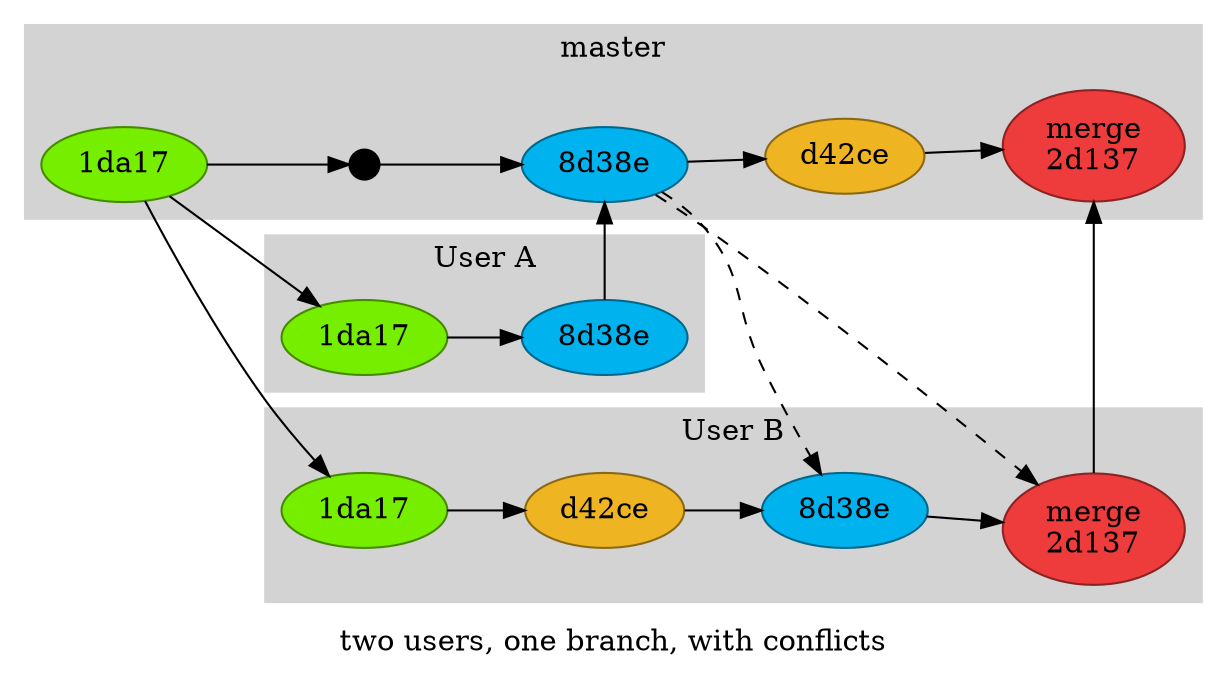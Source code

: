 digraph git {
	rankdir=LR
	label="two users, one branch, with conflicts"
	node [style=filled]

	subgraph cluster_master {
		label = "master"
		style=filled
		color=lightgrey

		m0 -> m1 -> m2 -> m3 -> m4
		m0 [label="1da17", color=chartreuse4, fillcolor=chartreuse2]
		m1 [shape=point, height=.2, width=.2]
		m2 [label="8d38e", color=deepskyblue4, fillcolor=deepskyblue2]
		m3 [label="d42ce", color=goldenrod4, fillcolor=goldenrod2]
		m4 [label="merge\n2d137", color=brown4, fillcolor=brown2]
	}
	subgraph cluster_0 {
		label="User A"
		style=filled
		color=lightgrey

		a0 [label="1da17", color=chartreuse4, fillcolor=chartreuse2]
		a1 [label="8d38e", color=deepskyblue4, fillcolor=deepskyblue2]
		m0 -> a0 -> a1 -> m2

	}
	subgraph cluster_1 {
		label="User B"
		style=filled
		color=lightgrey
		b0 [label="1da17", color=chartreuse4, fillcolor=chartreuse2]
		b1 [label="d42ce", color=goldenrod4, fillcolor=goldenrod2]
		b2 [label="8d38e", color=deepskyblue4, fillcolor=deepskyblue2]
		b3 [label="merge\n2d137", color=brown4, fillcolor=brown2]

		m0 -> b0 -> b1 -> b2 -> b3 -> m4
		m2 -> b2 [style=dashed]
		m2 -> b3 [style=dashed]
	}
}
